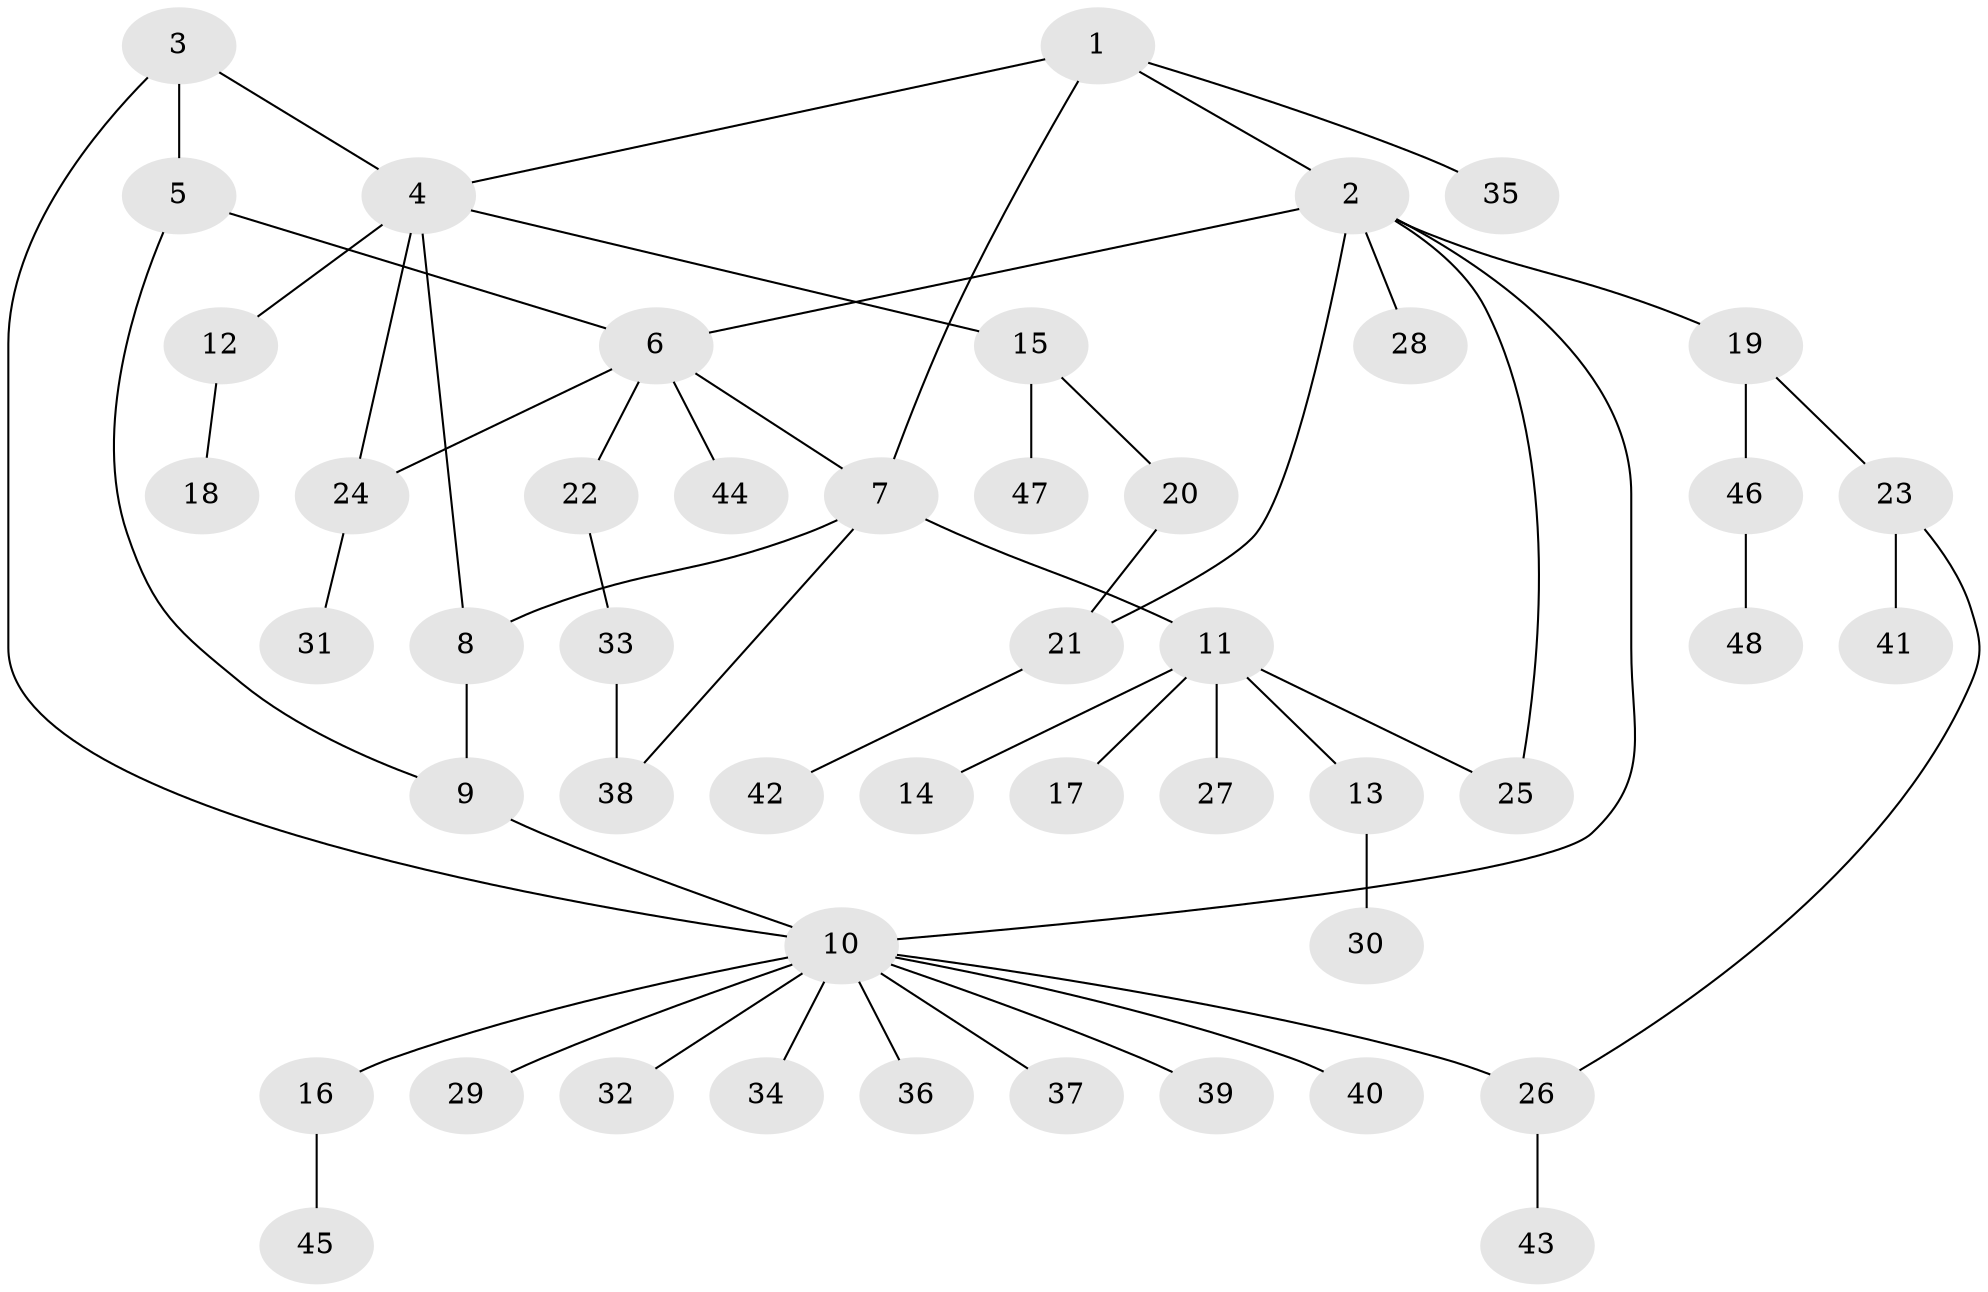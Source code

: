 // coarse degree distribution, {3: 0.11764705882352941, 6: 0.08823529411764706, 7: 0.029411764705882353, 4: 0.058823529411764705, 5: 0.029411764705882353, 11: 0.029411764705882353, 2: 0.14705882352941177, 1: 0.5}
// Generated by graph-tools (version 1.1) at 2025/52/02/27/25 19:52:18]
// undirected, 48 vertices, 58 edges
graph export_dot {
graph [start="1"]
  node [color=gray90,style=filled];
  1;
  2;
  3;
  4;
  5;
  6;
  7;
  8;
  9;
  10;
  11;
  12;
  13;
  14;
  15;
  16;
  17;
  18;
  19;
  20;
  21;
  22;
  23;
  24;
  25;
  26;
  27;
  28;
  29;
  30;
  31;
  32;
  33;
  34;
  35;
  36;
  37;
  38;
  39;
  40;
  41;
  42;
  43;
  44;
  45;
  46;
  47;
  48;
  1 -- 2;
  1 -- 4;
  1 -- 7;
  1 -- 35;
  2 -- 6;
  2 -- 10;
  2 -- 19;
  2 -- 21;
  2 -- 25;
  2 -- 28;
  3 -- 4;
  3 -- 5;
  3 -- 10;
  4 -- 8;
  4 -- 12;
  4 -- 15;
  4 -- 24;
  5 -- 6;
  5 -- 9;
  6 -- 7;
  6 -- 22;
  6 -- 24;
  6 -- 44;
  7 -- 8;
  7 -- 11;
  7 -- 38;
  8 -- 9;
  9 -- 10;
  10 -- 16;
  10 -- 26;
  10 -- 29;
  10 -- 32;
  10 -- 34;
  10 -- 36;
  10 -- 37;
  10 -- 39;
  10 -- 40;
  11 -- 13;
  11 -- 14;
  11 -- 17;
  11 -- 25;
  11 -- 27;
  12 -- 18;
  13 -- 30;
  15 -- 20;
  15 -- 47;
  16 -- 45;
  19 -- 23;
  19 -- 46;
  20 -- 21;
  21 -- 42;
  22 -- 33;
  23 -- 26;
  23 -- 41;
  24 -- 31;
  26 -- 43;
  33 -- 38;
  46 -- 48;
}
